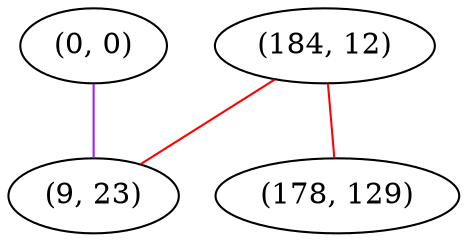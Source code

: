 graph "" {
"(0, 0)";
"(184, 12)";
"(178, 129)";
"(9, 23)";
"(0, 0)" -- "(9, 23)"  [color=purple, key=0, weight=4];
"(184, 12)" -- "(178, 129)"  [color=red, key=0, weight=1];
"(184, 12)" -- "(9, 23)"  [color=red, key=0, weight=1];
}
